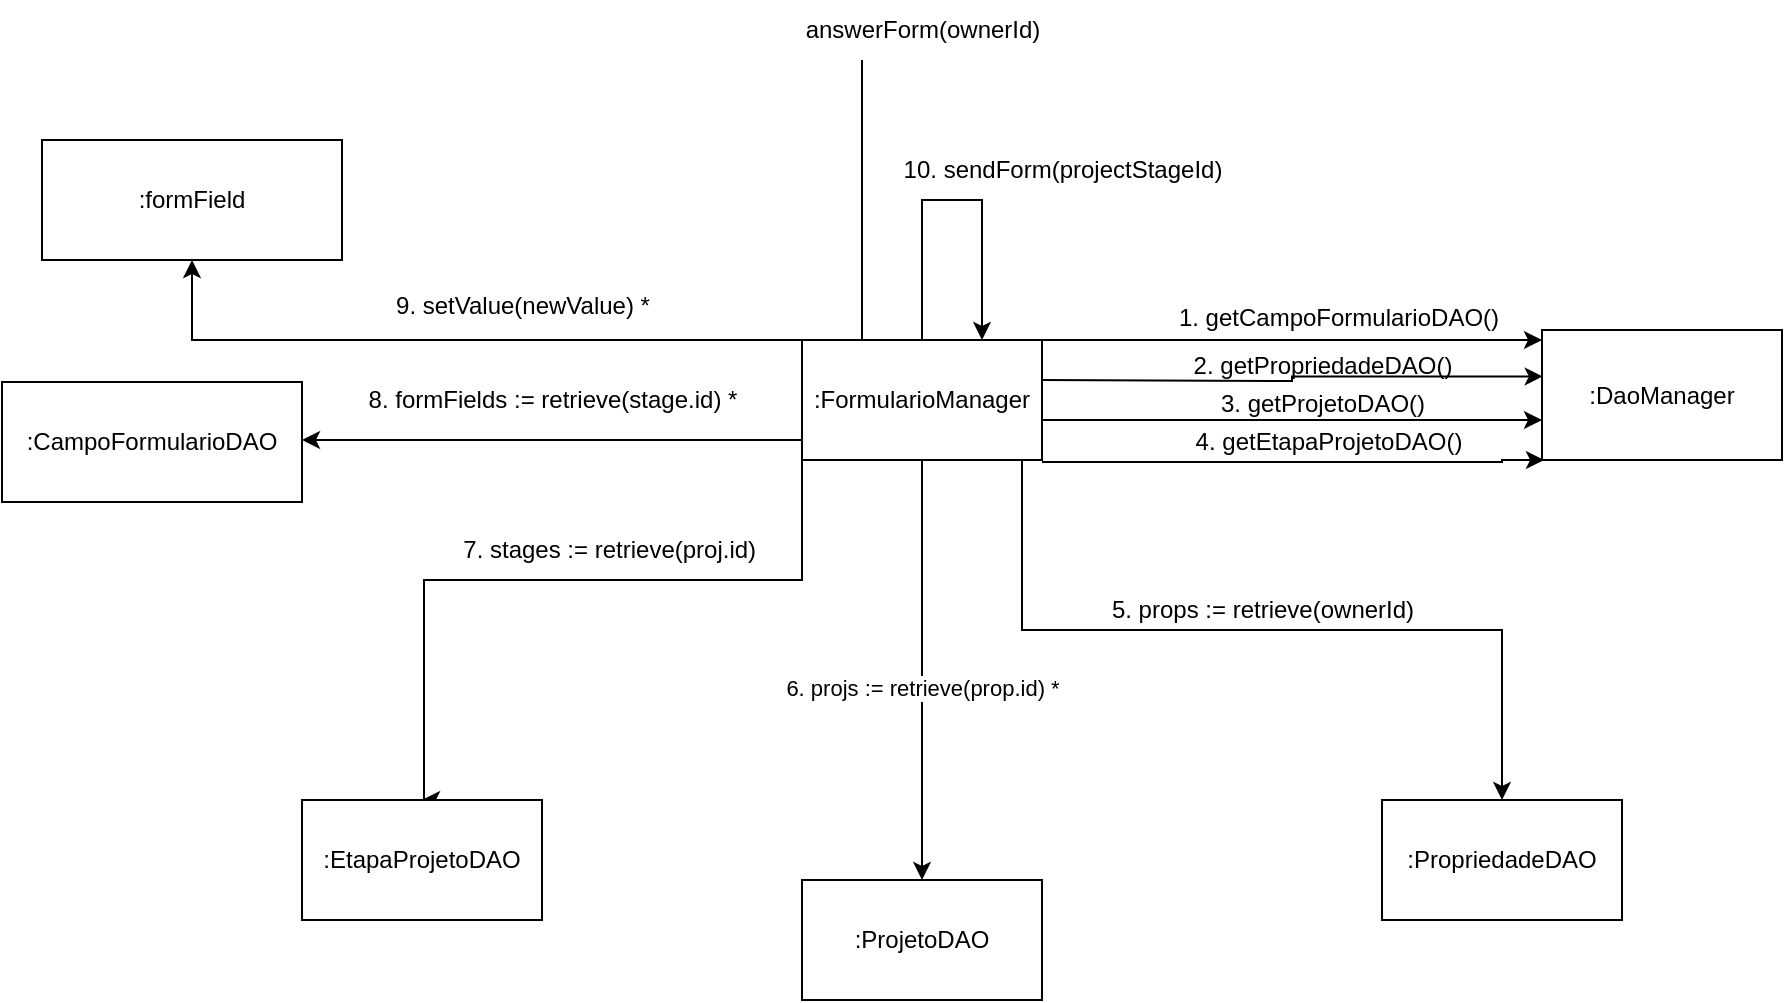 <mxfile version="21.6.8" type="device">
  <diagram name="Página-1" id="cPSNi7r_4B1eX6Dvwcpm">
    <mxGraphModel dx="1668" dy="965" grid="1" gridSize="10" guides="1" tooltips="1" connect="1" arrows="1" fold="1" page="1" pageScale="1" pageWidth="850" pageHeight="1100" math="0" shadow="0">
      <root>
        <mxCell id="0" />
        <mxCell id="1" parent="0" />
        <mxCell id="Gzf2C3CRKQBkMYWGpn2m-2" style="edgeStyle=orthogonalEdgeStyle;rounded=0;orthogonalLoop=1;jettySize=auto;html=1;exitX=1;exitY=0.25;exitDx=0;exitDy=0;entryX=0.003;entryY=0.357;entryDx=0;entryDy=0;entryPerimeter=0;" parent="1" target="J08tAfY-yrUdoFLxVI3k-53" edge="1">
          <mxGeometry relative="1" as="geometry">
            <mxPoint x="569" y="1030" as="sourcePoint" />
            <mxPoint x="810" y="1030" as="targetPoint" />
            <Array as="points" />
          </mxGeometry>
        </mxCell>
        <mxCell id="Gzf2C3CRKQBkMYWGpn2m-6" style="edgeStyle=orthogonalEdgeStyle;rounded=0;orthogonalLoop=1;jettySize=auto;html=1;exitX=1;exitY=0.25;exitDx=0;exitDy=0;" parent="1" source="J08tAfY-yrUdoFLxVI3k-51" edge="1">
          <mxGeometry relative="1" as="geometry">
            <mxPoint x="570.143" y="1024.857" as="targetPoint" />
          </mxGeometry>
        </mxCell>
        <mxCell id="Gzf2C3CRKQBkMYWGpn2m-7" style="edgeStyle=orthogonalEdgeStyle;rounded=0;orthogonalLoop=1;jettySize=auto;html=1;exitX=1;exitY=0.5;exitDx=0;exitDy=0;" parent="1" source="J08tAfY-yrUdoFLxVI3k-51" target="J08tAfY-yrUdoFLxVI3k-53" edge="1">
          <mxGeometry relative="1" as="geometry">
            <mxPoint x="800" y="1050" as="targetPoint" />
            <Array as="points">
              <mxPoint x="570" y="1050" />
            </Array>
          </mxGeometry>
        </mxCell>
        <mxCell id="Gzf2C3CRKQBkMYWGpn2m-9" style="edgeStyle=orthogonalEdgeStyle;rounded=0;orthogonalLoop=1;jettySize=auto;html=1;exitX=0.75;exitY=1;exitDx=0;exitDy=0;entryX=0.5;entryY=0;entryDx=0;entryDy=0;" parent="1" source="J08tAfY-yrUdoFLxVI3k-51" target="Gzf2C3CRKQBkMYWGpn2m-8" edge="1">
          <mxGeometry relative="1" as="geometry">
            <Array as="points">
              <mxPoint x="560" y="1070" />
              <mxPoint x="560" y="1155" />
              <mxPoint x="800" y="1155" />
            </Array>
          </mxGeometry>
        </mxCell>
        <mxCell id="Gzf2C3CRKQBkMYWGpn2m-11" style="edgeStyle=orthogonalEdgeStyle;rounded=0;orthogonalLoop=1;jettySize=auto;html=1;exitX=1;exitY=0.75;exitDx=0;exitDy=0;" parent="1" source="J08tAfY-yrUdoFLxVI3k-51" edge="1">
          <mxGeometry relative="1" as="geometry">
            <mxPoint x="570.143" y="1055.143" as="targetPoint" />
          </mxGeometry>
        </mxCell>
        <mxCell id="Gzf2C3CRKQBkMYWGpn2m-12" style="edgeStyle=orthogonalEdgeStyle;rounded=0;orthogonalLoop=1;jettySize=auto;html=1;exitX=1;exitY=1;exitDx=0;exitDy=0;" parent="1" edge="1">
          <mxGeometry relative="1" as="geometry">
            <mxPoint x="821" y="1070" as="targetPoint" />
            <Array as="points">
              <mxPoint x="800" y="1071" />
            </Array>
            <mxPoint x="570" y="1071" as="sourcePoint" />
          </mxGeometry>
        </mxCell>
        <mxCell id="Gzf2C3CRKQBkMYWGpn2m-17" style="edgeStyle=orthogonalEdgeStyle;rounded=0;orthogonalLoop=1;jettySize=auto;html=1;exitX=0;exitY=1;exitDx=0;exitDy=0;entryX=0.5;entryY=0;entryDx=0;entryDy=0;" parent="1" edge="1" target="Gzf2C3CRKQBkMYWGpn2m-14" source="J08tAfY-yrUdoFLxVI3k-51">
          <mxGeometry relative="1" as="geometry">
            <mxPoint x="450" y="1130.0" as="sourcePoint" />
            <mxPoint x="260" y="1330.0" as="targetPoint" />
            <Array as="points">
              <mxPoint x="450" y="1130" />
              <mxPoint x="261" y="1130" />
              <mxPoint x="261" y="1240" />
            </Array>
          </mxGeometry>
        </mxCell>
        <mxCell id="Gzf2C3CRKQBkMYWGpn2m-23" style="edgeStyle=orthogonalEdgeStyle;rounded=0;orthogonalLoop=1;jettySize=auto;html=1;exitX=1;exitY=0;exitDx=0;exitDy=0;" parent="1" edge="1">
          <mxGeometry relative="1" as="geometry">
            <mxPoint x="820" y="1010" as="targetPoint" />
            <Array as="points">
              <mxPoint x="560" y="1010" />
            </Array>
            <mxPoint x="560" y="1044" as="sourcePoint" />
          </mxGeometry>
        </mxCell>
        <mxCell id="Gzf2C3CRKQBkMYWGpn2m-30" style="edgeStyle=orthogonalEdgeStyle;rounded=0;orthogonalLoop=1;jettySize=auto;html=1;exitX=0.5;exitY=0;exitDx=0;exitDy=0;endArrow=none;endFill=0;" parent="1" source="J08tAfY-yrUdoFLxVI3k-51" target="J08tAfY-yrUdoFLxVI3k-52" edge="1">
          <mxGeometry relative="1" as="geometry">
            <Array as="points">
              <mxPoint x="480" y="1010" />
            </Array>
          </mxGeometry>
        </mxCell>
        <mxCell id="jc5nJefehXrzplXcUPSE-4" style="edgeStyle=orthogonalEdgeStyle;rounded=0;orthogonalLoop=1;jettySize=auto;html=1;" edge="1" parent="1" source="J08tAfY-yrUdoFLxVI3k-51" target="J08tAfY-yrUdoFLxVI3k-56">
          <mxGeometry relative="1" as="geometry" />
        </mxCell>
        <mxCell id="jc5nJefehXrzplXcUPSE-5" value="6. projs := retrieve(prop.id) *" style="edgeLabel;html=1;align=center;verticalAlign=middle;resizable=0;points=[];" vertex="1" connectable="0" parent="jc5nJefehXrzplXcUPSE-4">
          <mxGeometry x="0.084" relative="1" as="geometry">
            <mxPoint as="offset" />
          </mxGeometry>
        </mxCell>
        <mxCell id="jc5nJefehXrzplXcUPSE-7" style="edgeStyle=orthogonalEdgeStyle;rounded=0;orthogonalLoop=1;jettySize=auto;html=1;" edge="1" parent="1" source="J08tAfY-yrUdoFLxVI3k-51" target="Gzf2C3CRKQBkMYWGpn2m-20">
          <mxGeometry relative="1" as="geometry">
            <Array as="points">
              <mxPoint x="390" y="1060" />
              <mxPoint x="390" y="1060" />
            </Array>
          </mxGeometry>
        </mxCell>
        <mxCell id="jc5nJefehXrzplXcUPSE-10" style="edgeStyle=orthogonalEdgeStyle;rounded=0;orthogonalLoop=1;jettySize=auto;html=1;entryX=0.5;entryY=1;entryDx=0;entryDy=0;" edge="1" parent="1" source="J08tAfY-yrUdoFLxVI3k-51" target="jc5nJefehXrzplXcUPSE-8">
          <mxGeometry relative="1" as="geometry">
            <mxPoint x="145" y="980" as="targetPoint" />
            <Array as="points">
              <mxPoint x="145" y="1010" />
            </Array>
          </mxGeometry>
        </mxCell>
        <mxCell id="J08tAfY-yrUdoFLxVI3k-51" value=":FormularioManager" style="rounded=0;whiteSpace=wrap;html=1;" parent="1" vertex="1">
          <mxGeometry x="450" y="1010" width="120" height="60" as="geometry" />
        </mxCell>
        <mxCell id="J08tAfY-yrUdoFLxVI3k-52" value="answerForm(ownerId)" style="text;html=1;align=center;verticalAlign=middle;resizable=0;points=[];autosize=1;strokeColor=none;fillColor=none;" parent="1" vertex="1">
          <mxGeometry x="440" y="840" width="140" height="30" as="geometry" />
        </mxCell>
        <mxCell id="J08tAfY-yrUdoFLxVI3k-53" value=":DaoManager" style="rounded=0;whiteSpace=wrap;html=1;" parent="1" vertex="1">
          <mxGeometry x="820" y="1005" width="120" height="65" as="geometry" />
        </mxCell>
        <mxCell id="J08tAfY-yrUdoFLxVI3k-54" value="2. getPropriedadeDAO()" style="text;html=1;align=center;verticalAlign=middle;resizable=0;points=[];autosize=1;strokeColor=none;fillColor=none;" parent="1" vertex="1">
          <mxGeometry x="635" y="1008" width="150" height="30" as="geometry" />
        </mxCell>
        <mxCell id="J08tAfY-yrUdoFLxVI3k-56" value=":ProjetoDAO" style="rounded=0;whiteSpace=wrap;html=1;" parent="1" vertex="1">
          <mxGeometry x="450" y="1280" width="120" height="60" as="geometry" />
        </mxCell>
        <mxCell id="Gzf2C3CRKQBkMYWGpn2m-4" value="3. getProjetoDAO()" style="text;html=1;align=center;verticalAlign=middle;resizable=0;points=[];autosize=1;strokeColor=none;fillColor=none;" parent="1" vertex="1">
          <mxGeometry x="645" y="1027" width="130" height="30" as="geometry" />
        </mxCell>
        <mxCell id="Gzf2C3CRKQBkMYWGpn2m-8" value=":PropriedadeDAO" style="rounded=0;whiteSpace=wrap;html=1;" parent="1" vertex="1">
          <mxGeometry x="740" y="1240" width="120" height="60" as="geometry" />
        </mxCell>
        <mxCell id="Gzf2C3CRKQBkMYWGpn2m-10" value="5. props := retrieve(ownerId)" style="text;html=1;align=center;verticalAlign=middle;resizable=0;points=[];autosize=1;strokeColor=none;fillColor=none;" parent="1" vertex="1">
          <mxGeometry x="595" y="1130" width="170" height="30" as="geometry" />
        </mxCell>
        <mxCell id="Gzf2C3CRKQBkMYWGpn2m-13" value="4. getEtapaProjetoDAO()" style="text;html=1;align=center;verticalAlign=middle;resizable=0;points=[];autosize=1;strokeColor=none;fillColor=none;" parent="1" vertex="1">
          <mxGeometry x="633" y="1046" width="160" height="30" as="geometry" />
        </mxCell>
        <mxCell id="Gzf2C3CRKQBkMYWGpn2m-14" value=":EtapaProjetoDAO" style="rounded=0;whiteSpace=wrap;html=1;" parent="1" vertex="1">
          <mxGeometry x="200" y="1240" width="120" height="60" as="geometry" />
        </mxCell>
        <mxCell id="Gzf2C3CRKQBkMYWGpn2m-18" value="7. stages := retrieve(proj.id)&amp;nbsp;" style="text;html=1;align=center;verticalAlign=middle;resizable=0;points=[];autosize=1;strokeColor=none;fillColor=none;" parent="1" vertex="1">
          <mxGeometry x="270" y="1100" width="170" height="30" as="geometry" />
        </mxCell>
        <mxCell id="Gzf2C3CRKQBkMYWGpn2m-20" value=":CampoFormularioDAO" style="rounded=0;whiteSpace=wrap;html=1;" parent="1" vertex="1">
          <mxGeometry x="50" y="1031" width="150" height="60" as="geometry" />
        </mxCell>
        <mxCell id="Gzf2C3CRKQBkMYWGpn2m-24" value="1. getCampoFormularioDAO()" style="text;html=1;align=center;verticalAlign=middle;resizable=0;points=[];autosize=1;strokeColor=none;fillColor=none;" parent="1" vertex="1">
          <mxGeometry x="628" y="984" width="180" height="30" as="geometry" />
        </mxCell>
        <mxCell id="Gzf2C3CRKQBkMYWGpn2m-25" value="8. formFields := retrieve(stage.id) *" style="text;html=1;align=center;verticalAlign=middle;resizable=0;points=[];autosize=1;strokeColor=none;fillColor=none;" parent="1" vertex="1">
          <mxGeometry x="220" y="1025" width="210" height="30" as="geometry" />
        </mxCell>
        <mxCell id="Gzf2C3CRKQBkMYWGpn2m-33" style="edgeStyle=orthogonalEdgeStyle;rounded=0;orthogonalLoop=1;jettySize=auto;html=1;exitX=0.5;exitY=0;exitDx=0;exitDy=0;entryX=0.75;entryY=0;entryDx=0;entryDy=0;" parent="1" source="J08tAfY-yrUdoFLxVI3k-51" target="J08tAfY-yrUdoFLxVI3k-51" edge="1">
          <mxGeometry relative="1" as="geometry">
            <Array as="points">
              <mxPoint x="510" y="940" />
              <mxPoint x="540" y="940" />
            </Array>
          </mxGeometry>
        </mxCell>
        <mxCell id="Gzf2C3CRKQBkMYWGpn2m-34" value="10. sendForm(projectStageId)" style="text;html=1;align=center;verticalAlign=middle;resizable=0;points=[];autosize=1;strokeColor=none;fillColor=none;" parent="1" vertex="1">
          <mxGeometry x="490" y="910" width="180" height="30" as="geometry" />
        </mxCell>
        <mxCell id="jc5nJefehXrzplXcUPSE-8" value=":formField" style="rounded=0;whiteSpace=wrap;html=1;" vertex="1" parent="1">
          <mxGeometry x="70" y="910" width="150" height="60" as="geometry" />
        </mxCell>
        <mxCell id="jc5nJefehXrzplXcUPSE-9" value="9. setValue(newValue) *" style="text;html=1;align=center;verticalAlign=middle;resizable=0;points=[];autosize=1;strokeColor=none;fillColor=none;" vertex="1" parent="1">
          <mxGeometry x="235" y="978" width="150" height="30" as="geometry" />
        </mxCell>
      </root>
    </mxGraphModel>
  </diagram>
</mxfile>
